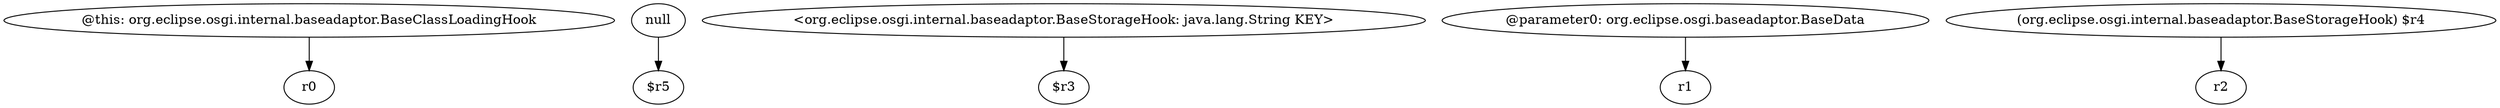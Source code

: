 digraph g {
0[label="@this: org.eclipse.osgi.internal.baseadaptor.BaseClassLoadingHook"]
1[label="r0"]
0->1[label=""]
2[label="null"]
3[label="$r5"]
2->3[label=""]
4[label="<org.eclipse.osgi.internal.baseadaptor.BaseStorageHook: java.lang.String KEY>"]
5[label="$r3"]
4->5[label=""]
6[label="@parameter0: org.eclipse.osgi.baseadaptor.BaseData"]
7[label="r1"]
6->7[label=""]
8[label="(org.eclipse.osgi.internal.baseadaptor.BaseStorageHook) $r4"]
9[label="r2"]
8->9[label=""]
}